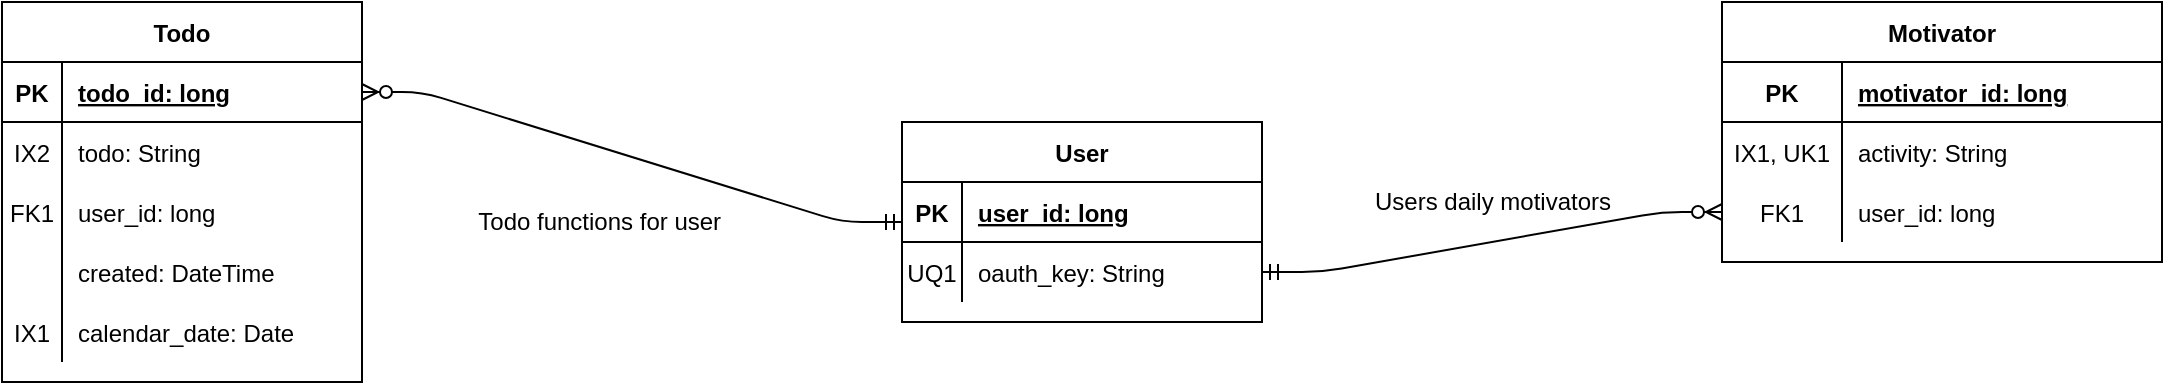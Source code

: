 <mxfile version="13.8.1" type="device"><diagram id="R2lEEEUBdFMjLlhIrx00" name="Page-1"><mxGraphModel dx="2823" dy="1585" grid="1" gridSize="10" guides="1" tooltips="1" connect="1" arrows="1" fold="1" page="1" pageScale="1" pageWidth="850" pageHeight="1100" background="#ffffff" math="0" shadow="0" extFonts="Permanent Marker^https://fonts.googleapis.com/css?family=Permanent+Marker"><root><mxCell id="0"/><mxCell id="1" parent="0"/><mxCell id="AB12q4hdM85LOG_q4gAj-47" value="" style="edgeStyle=entityRelationEdgeStyle;fontSize=12;html=1;endArrow=ERzeroToMany;startArrow=ERmandOne;exitX=1;exitY=0.5;exitDx=0;exitDy=0;" edge="1" parent="1" source="mKOkBfiptlLTLTnrEotF-18" target="AB12q4hdM85LOG_q4gAj-27"><mxGeometry width="100" height="100" relative="1" as="geometry"><mxPoint x="-350" y="-610" as="sourcePoint"/><mxPoint x="-250" y="-710" as="targetPoint"/></mxGeometry></mxCell><mxCell id="AB12q4hdM85LOG_q4gAj-51" value="" style="edgeStyle=entityRelationEdgeStyle;fontSize=12;html=1;endArrow=ERzeroToMany;startArrow=ERmandOne;entryX=1;entryY=0.5;entryDx=0;entryDy=0;exitX=0;exitY=0.5;exitDx=0;exitDy=0;" edge="1" parent="1" source="mKOkBfiptlLTLTnrEotF-14" target="AB12q4hdM85LOG_q4gAj-2"><mxGeometry width="100" height="100" relative="1" as="geometry"><mxPoint x="-459.1" y="-767.59" as="sourcePoint"/><mxPoint x="-350" y="-1090" as="targetPoint"/></mxGeometry></mxCell><mxCell id="mKOkBfiptlLTLTnrEotF-14" value="User" style="shape=table;startSize=30;container=1;collapsible=1;childLayout=tableLayout;fixedRows=1;rowLines=0;fontStyle=1;align=center;resizeLast=1;" parent="1" vertex="1"><mxGeometry x="-460" y="-850" width="180" height="100" as="geometry"/></mxCell><mxCell id="mKOkBfiptlLTLTnrEotF-15" value="" style="shape=partialRectangle;collapsible=0;dropTarget=0;pointerEvents=0;fillColor=none;top=0;left=0;bottom=1;right=0;points=[[0,0.5],[1,0.5]];portConstraint=eastwest;" parent="mKOkBfiptlLTLTnrEotF-14" vertex="1"><mxGeometry y="30" width="180" height="30" as="geometry"/></mxCell><mxCell id="mKOkBfiptlLTLTnrEotF-16" value="PK" style="shape=partialRectangle;connectable=0;fillColor=none;top=0;left=0;bottom=0;right=0;fontStyle=1;overflow=hidden;" parent="mKOkBfiptlLTLTnrEotF-15" vertex="1"><mxGeometry width="30" height="30" as="geometry"/></mxCell><mxCell id="mKOkBfiptlLTLTnrEotF-17" value="user_id: long" style="shape=partialRectangle;connectable=0;fillColor=none;top=0;left=0;bottom=0;right=0;align=left;spacingLeft=6;fontStyle=5;overflow=hidden;" parent="mKOkBfiptlLTLTnrEotF-15" vertex="1"><mxGeometry x="30" width="150" height="30" as="geometry"/></mxCell><mxCell id="mKOkBfiptlLTLTnrEotF-18" value="" style="shape=partialRectangle;collapsible=0;dropTarget=0;pointerEvents=0;fillColor=none;top=0;left=0;bottom=0;right=0;points=[[0,0.5],[1,0.5]];portConstraint=eastwest;" parent="mKOkBfiptlLTLTnrEotF-14" vertex="1"><mxGeometry y="60" width="180" height="30" as="geometry"/></mxCell><mxCell id="mKOkBfiptlLTLTnrEotF-19" value="UQ1" style="shape=partialRectangle;connectable=0;fillColor=none;top=0;left=0;bottom=0;right=0;editable=1;overflow=hidden;" parent="mKOkBfiptlLTLTnrEotF-18" vertex="1"><mxGeometry width="30" height="30" as="geometry"/></mxCell><mxCell id="mKOkBfiptlLTLTnrEotF-20" value="oauth_key: String" style="shape=partialRectangle;connectable=0;fillColor=none;top=0;left=0;bottom=0;right=0;align=left;spacingLeft=6;overflow=hidden;" parent="mKOkBfiptlLTLTnrEotF-18" vertex="1"><mxGeometry x="30" width="150" height="30" as="geometry"/></mxCell><mxCell id="AB12q4hdM85LOG_q4gAj-1" value="Todo" style="shape=table;startSize=30;container=1;collapsible=1;childLayout=tableLayout;fixedRows=1;rowLines=0;fontStyle=1;align=center;resizeLast=1;" vertex="1" parent="1"><mxGeometry x="-910" y="-910" width="180" height="190" as="geometry"/></mxCell><mxCell id="AB12q4hdM85LOG_q4gAj-2" value="" style="shape=partialRectangle;collapsible=0;dropTarget=0;pointerEvents=0;fillColor=none;top=0;left=0;bottom=1;right=0;points=[[0,0.5],[1,0.5]];portConstraint=eastwest;" vertex="1" parent="AB12q4hdM85LOG_q4gAj-1"><mxGeometry y="30" width="180" height="30" as="geometry"/></mxCell><mxCell id="AB12q4hdM85LOG_q4gAj-3" value="PK" style="shape=partialRectangle;connectable=0;fillColor=none;top=0;left=0;bottom=0;right=0;fontStyle=1;overflow=hidden;" vertex="1" parent="AB12q4hdM85LOG_q4gAj-2"><mxGeometry width="30" height="30" as="geometry"/></mxCell><mxCell id="AB12q4hdM85LOG_q4gAj-4" value="todo_id: long" style="shape=partialRectangle;connectable=0;fillColor=none;top=0;left=0;bottom=0;right=0;align=left;spacingLeft=6;fontStyle=5;overflow=hidden;" vertex="1" parent="AB12q4hdM85LOG_q4gAj-2"><mxGeometry x="30" width="150" height="30" as="geometry"/></mxCell><mxCell id="AB12q4hdM85LOG_q4gAj-5" value="" style="shape=partialRectangle;collapsible=0;dropTarget=0;pointerEvents=0;fillColor=none;top=0;left=0;bottom=0;right=0;points=[[0,0.5],[1,0.5]];portConstraint=eastwest;" vertex="1" parent="AB12q4hdM85LOG_q4gAj-1"><mxGeometry y="60" width="180" height="30" as="geometry"/></mxCell><mxCell id="AB12q4hdM85LOG_q4gAj-6" value="IX2" style="shape=partialRectangle;connectable=0;fillColor=none;top=0;left=0;bottom=0;right=0;editable=1;overflow=hidden;" vertex="1" parent="AB12q4hdM85LOG_q4gAj-5"><mxGeometry width="30" height="30" as="geometry"/></mxCell><mxCell id="AB12q4hdM85LOG_q4gAj-7" value="todo: String" style="shape=partialRectangle;connectable=0;fillColor=none;top=0;left=0;bottom=0;right=0;align=left;spacingLeft=6;overflow=hidden;" vertex="1" parent="AB12q4hdM85LOG_q4gAj-5"><mxGeometry x="30" width="150" height="30" as="geometry"/></mxCell><mxCell id="AB12q4hdM85LOG_q4gAj-8" value="" style="shape=partialRectangle;collapsible=0;dropTarget=0;pointerEvents=0;fillColor=none;top=0;left=0;bottom=0;right=0;points=[[0,0.5],[1,0.5]];portConstraint=eastwest;" vertex="1" parent="AB12q4hdM85LOG_q4gAj-1"><mxGeometry y="90" width="180" height="30" as="geometry"/></mxCell><mxCell id="AB12q4hdM85LOG_q4gAj-9" value="FK1" style="shape=partialRectangle;connectable=0;fillColor=none;top=0;left=0;bottom=0;right=0;editable=1;overflow=hidden;" vertex="1" parent="AB12q4hdM85LOG_q4gAj-8"><mxGeometry width="30" height="30" as="geometry"/></mxCell><mxCell id="AB12q4hdM85LOG_q4gAj-10" value="user_id: long" style="shape=partialRectangle;connectable=0;fillColor=none;top=0;left=0;bottom=0;right=0;align=left;spacingLeft=6;overflow=hidden;" vertex="1" parent="AB12q4hdM85LOG_q4gAj-8"><mxGeometry x="30" width="150" height="30" as="geometry"/></mxCell><mxCell id="AB12q4hdM85LOG_q4gAj-11" value="" style="shape=partialRectangle;collapsible=0;dropTarget=0;pointerEvents=0;fillColor=none;top=0;left=0;bottom=0;right=0;points=[[0,0.5],[1,0.5]];portConstraint=eastwest;" vertex="1" parent="AB12q4hdM85LOG_q4gAj-1"><mxGeometry y="120" width="180" height="30" as="geometry"/></mxCell><mxCell id="AB12q4hdM85LOG_q4gAj-12" value="" style="shape=partialRectangle;connectable=0;fillColor=none;top=0;left=0;bottom=0;right=0;editable=1;overflow=hidden;" vertex="1" parent="AB12q4hdM85LOG_q4gAj-11"><mxGeometry width="30" height="30" as="geometry"/></mxCell><mxCell id="AB12q4hdM85LOG_q4gAj-13" value="created: DateTime" style="shape=partialRectangle;connectable=0;fillColor=none;top=0;left=0;bottom=0;right=0;align=left;spacingLeft=6;overflow=hidden;" vertex="1" parent="AB12q4hdM85LOG_q4gAj-11"><mxGeometry x="30" width="150" height="30" as="geometry"/></mxCell><mxCell id="AB12q4hdM85LOG_q4gAj-48" value="" style="shape=partialRectangle;collapsible=0;dropTarget=0;pointerEvents=0;fillColor=none;top=0;left=0;bottom=0;right=0;points=[[0,0.5],[1,0.5]];portConstraint=eastwest;" vertex="1" parent="AB12q4hdM85LOG_q4gAj-1"><mxGeometry y="150" width="180" height="30" as="geometry"/></mxCell><mxCell id="AB12q4hdM85LOG_q4gAj-49" value="IX1" style="shape=partialRectangle;connectable=0;fillColor=none;top=0;left=0;bottom=0;right=0;editable=1;overflow=hidden;" vertex="1" parent="AB12q4hdM85LOG_q4gAj-48"><mxGeometry width="30" height="30" as="geometry"/></mxCell><mxCell id="AB12q4hdM85LOG_q4gAj-50" value="calendar_date: Date" style="shape=partialRectangle;connectable=0;fillColor=none;top=0;left=0;bottom=0;right=0;align=left;spacingLeft=6;overflow=hidden;" vertex="1" parent="AB12q4hdM85LOG_q4gAj-48"><mxGeometry x="30" width="150" height="30" as="geometry"/></mxCell><mxCell id="AB12q4hdM85LOG_q4gAj-20" value="Motivator" style="shape=table;startSize=30;container=1;collapsible=1;childLayout=tableLayout;fixedRows=1;rowLines=0;fontStyle=1;align=center;resizeLast=1;" vertex="1" parent="1"><mxGeometry x="-50" y="-910" width="220" height="130" as="geometry"/></mxCell><mxCell id="AB12q4hdM85LOG_q4gAj-21" value="" style="shape=partialRectangle;collapsible=0;dropTarget=0;pointerEvents=0;fillColor=none;top=0;left=0;bottom=1;right=0;points=[[0,0.5],[1,0.5]];portConstraint=eastwest;" vertex="1" parent="AB12q4hdM85LOG_q4gAj-20"><mxGeometry y="30" width="220" height="30" as="geometry"/></mxCell><mxCell id="AB12q4hdM85LOG_q4gAj-22" value="PK" style="shape=partialRectangle;connectable=0;fillColor=none;top=0;left=0;bottom=0;right=0;fontStyle=1;overflow=hidden;" vertex="1" parent="AB12q4hdM85LOG_q4gAj-21"><mxGeometry width="60" height="30" as="geometry"/></mxCell><mxCell id="AB12q4hdM85LOG_q4gAj-23" value="motivator_id: long" style="shape=partialRectangle;connectable=0;fillColor=none;top=0;left=0;bottom=0;right=0;align=left;spacingLeft=6;fontStyle=5;overflow=hidden;" vertex="1" parent="AB12q4hdM85LOG_q4gAj-21"><mxGeometry x="60" width="160" height="30" as="geometry"/></mxCell><mxCell id="AB12q4hdM85LOG_q4gAj-24" value="" style="shape=partialRectangle;collapsible=0;dropTarget=0;pointerEvents=0;fillColor=none;top=0;left=0;bottom=0;right=0;points=[[0,0.5],[1,0.5]];portConstraint=eastwest;" vertex="1" parent="AB12q4hdM85LOG_q4gAj-20"><mxGeometry y="60" width="220" height="30" as="geometry"/></mxCell><mxCell id="AB12q4hdM85LOG_q4gAj-25" value="IX1, UK1" style="shape=partialRectangle;connectable=0;fillColor=none;top=0;left=0;bottom=0;right=0;editable=1;overflow=hidden;" vertex="1" parent="AB12q4hdM85LOG_q4gAj-24"><mxGeometry width="60" height="30" as="geometry"/></mxCell><mxCell id="AB12q4hdM85LOG_q4gAj-26" value="activity: String" style="shape=partialRectangle;connectable=0;fillColor=none;top=0;left=0;bottom=0;right=0;align=left;spacingLeft=6;overflow=hidden;" vertex="1" parent="AB12q4hdM85LOG_q4gAj-24"><mxGeometry x="60" width="160" height="30" as="geometry"/></mxCell><mxCell id="AB12q4hdM85LOG_q4gAj-27" value="" style="shape=partialRectangle;collapsible=0;dropTarget=0;pointerEvents=0;fillColor=none;top=0;left=0;bottom=0;right=0;points=[[0,0.5],[1,0.5]];portConstraint=eastwest;" vertex="1" parent="AB12q4hdM85LOG_q4gAj-20"><mxGeometry y="90" width="220" height="30" as="geometry"/></mxCell><mxCell id="AB12q4hdM85LOG_q4gAj-28" value="FK1" style="shape=partialRectangle;connectable=0;fillColor=none;top=0;left=0;bottom=0;right=0;editable=1;overflow=hidden;" vertex="1" parent="AB12q4hdM85LOG_q4gAj-27"><mxGeometry width="60" height="30" as="geometry"/></mxCell><mxCell id="AB12q4hdM85LOG_q4gAj-29" value="user_id: long" style="shape=partialRectangle;connectable=0;fillColor=none;top=0;left=0;bottom=0;right=0;align=left;spacingLeft=6;overflow=hidden;" vertex="1" parent="AB12q4hdM85LOG_q4gAj-27"><mxGeometry x="60" width="160" height="30" as="geometry"/></mxCell><mxCell id="AB12q4hdM85LOG_q4gAj-52" value="Users daily motivators" style="text;html=1;align=center;verticalAlign=middle;resizable=0;points=[];autosize=1;" vertex="1" parent="1"><mxGeometry x="-230" y="-820" width="130" height="20" as="geometry"/></mxCell><mxCell id="AB12q4hdM85LOG_q4gAj-53" value="Todo functions for user&amp;nbsp;" style="text;html=1;align=center;verticalAlign=middle;resizable=0;points=[];autosize=1;" vertex="1" parent="1"><mxGeometry x="-680" y="-810" width="140" height="20" as="geometry"/></mxCell></root></mxGraphModel></diagram></mxfile>